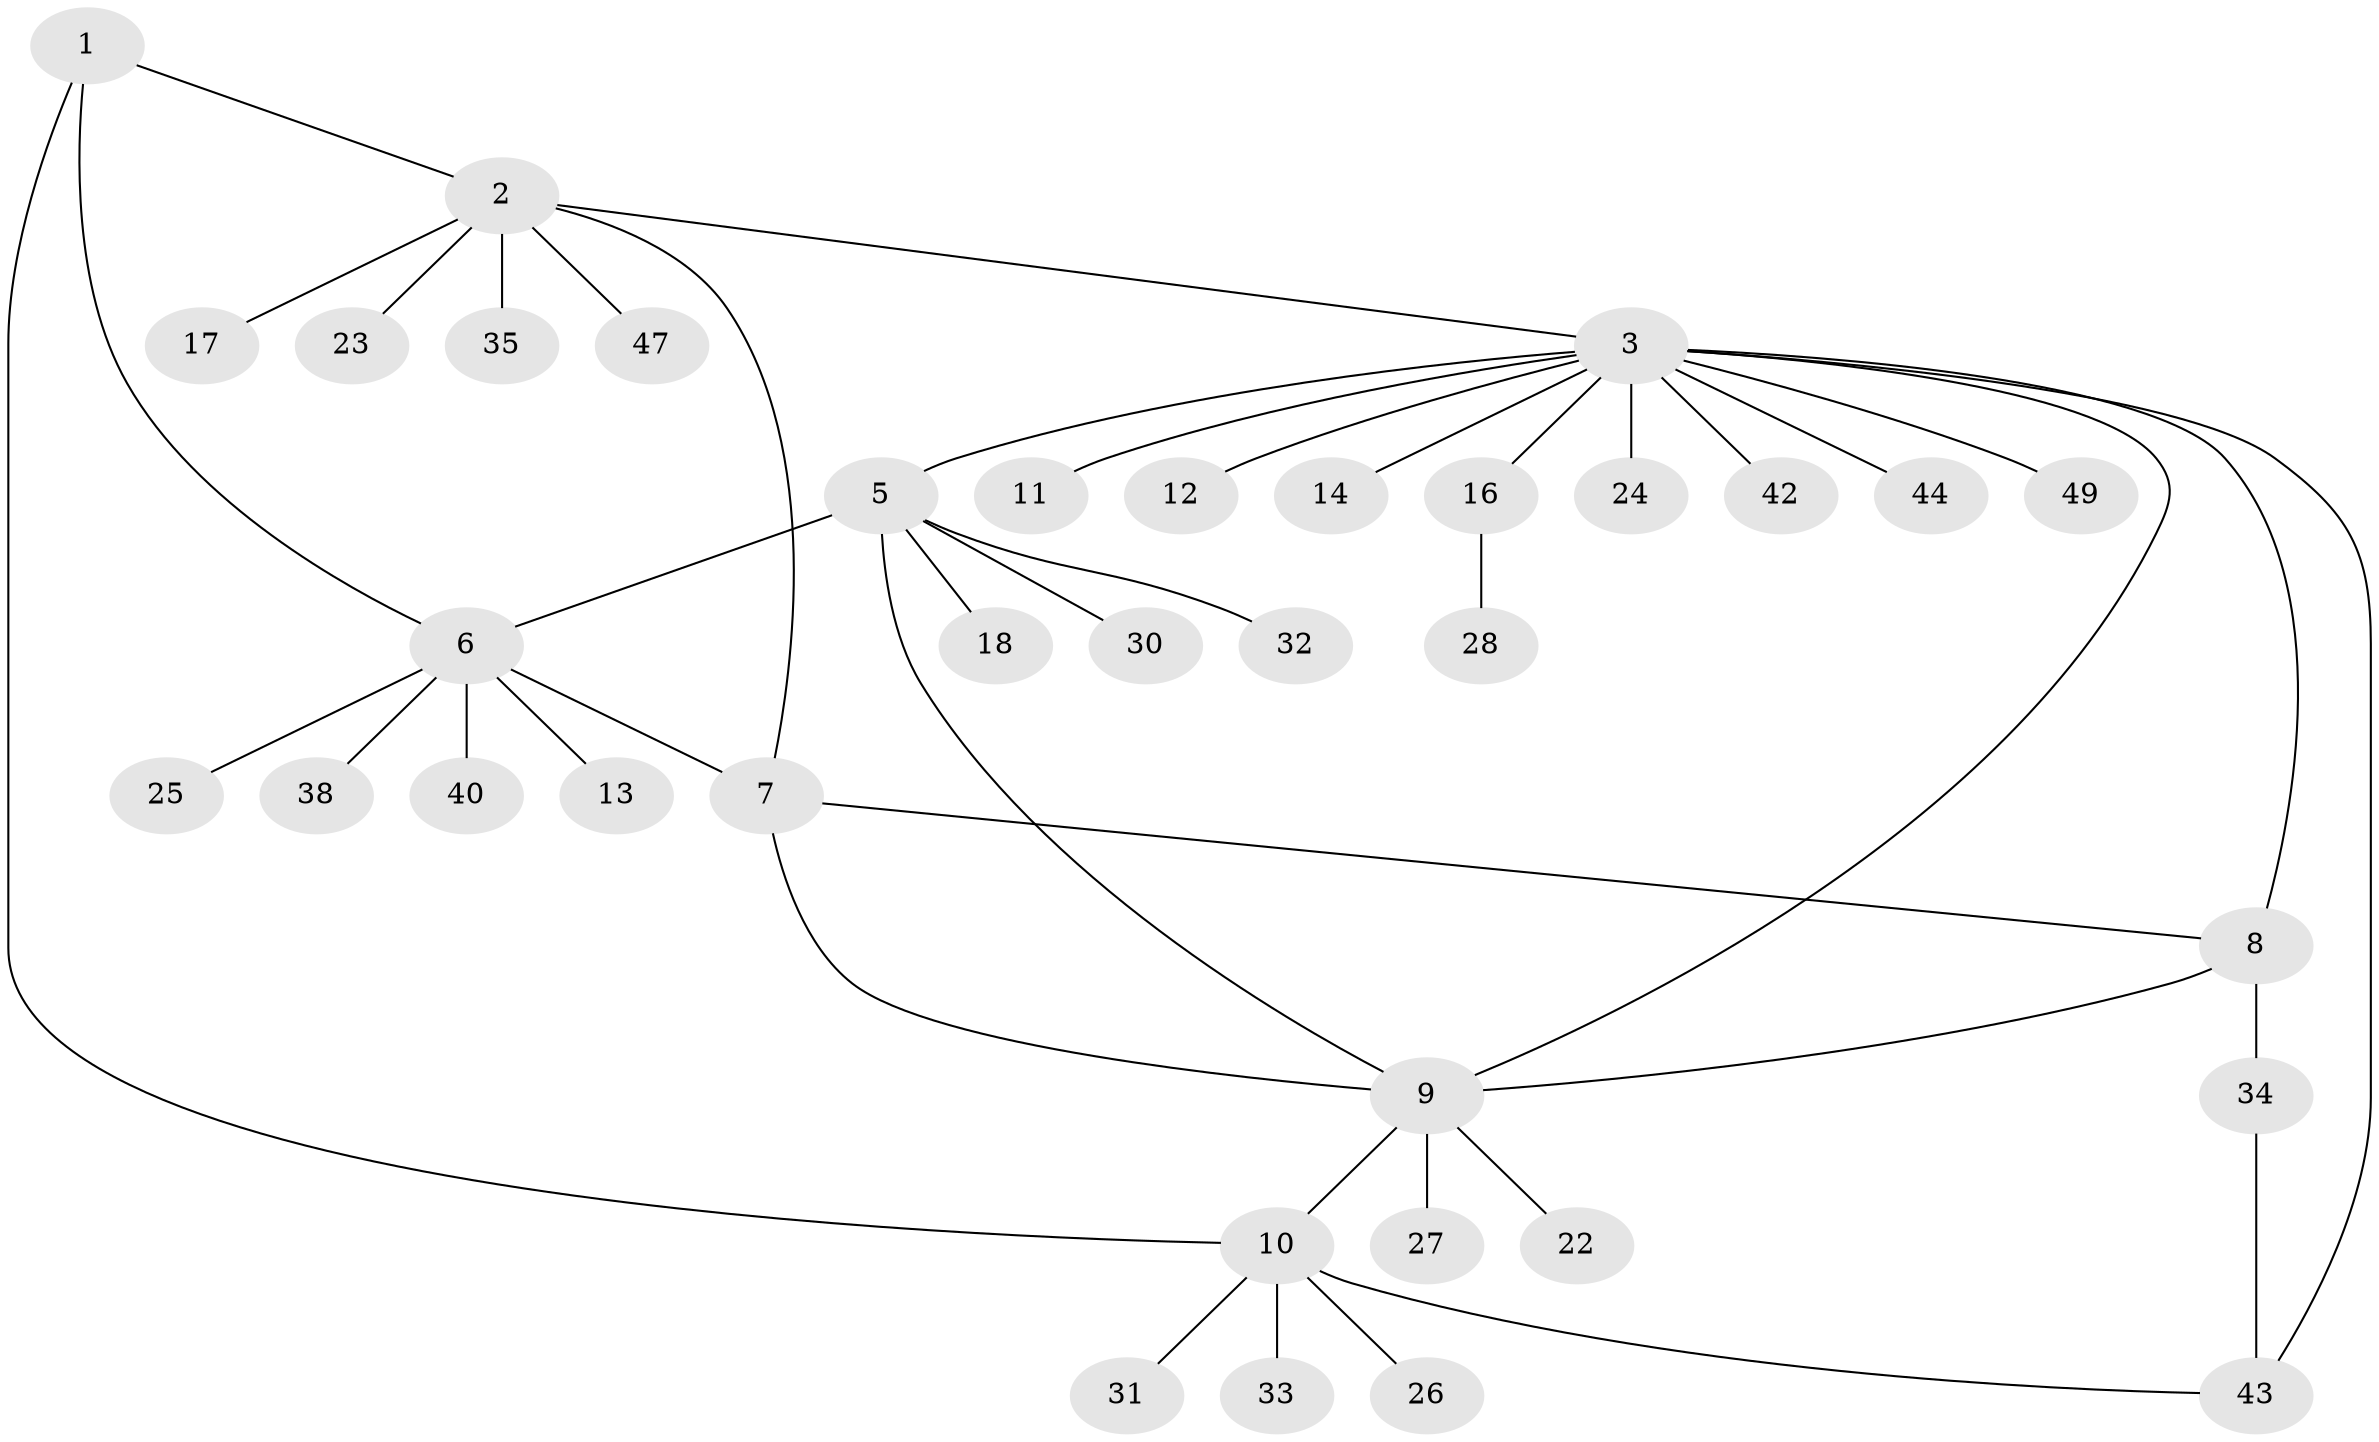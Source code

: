 // Generated by graph-tools (version 1.1) at 2025/24/03/03/25 07:24:15]
// undirected, 36 vertices, 44 edges
graph export_dot {
graph [start="1"]
  node [color=gray90,style=filled];
  1 [super="+36"];
  2 [super="+15"];
  3 [super="+4"];
  5 [super="+20"];
  6 [super="+19"];
  7;
  8 [super="+21"];
  9 [super="+46"];
  10 [super="+37"];
  11;
  12;
  13;
  14;
  16 [super="+41"];
  17;
  18;
  22;
  23 [super="+39"];
  24;
  25;
  26 [super="+29"];
  27;
  28;
  30;
  31;
  32;
  33;
  34;
  35;
  38 [super="+48"];
  40;
  42;
  43 [super="+45"];
  44;
  47;
  49;
  1 -- 2;
  1 -- 6;
  1 -- 10;
  2 -- 3;
  2 -- 7;
  2 -- 17;
  2 -- 23;
  2 -- 47;
  2 -- 35;
  3 -- 5;
  3 -- 12;
  3 -- 16;
  3 -- 24;
  3 -- 42;
  3 -- 43;
  3 -- 44;
  3 -- 49;
  3 -- 8;
  3 -- 9;
  3 -- 11;
  3 -- 14;
  5 -- 6;
  5 -- 9;
  5 -- 18;
  5 -- 30;
  5 -- 32;
  6 -- 7;
  6 -- 13;
  6 -- 25;
  6 -- 38;
  6 -- 40;
  7 -- 8;
  7 -- 9;
  8 -- 34;
  8 -- 9;
  9 -- 10;
  9 -- 22;
  9 -- 27;
  10 -- 26;
  10 -- 31;
  10 -- 33;
  10 -- 43;
  16 -- 28;
  34 -- 43;
}

